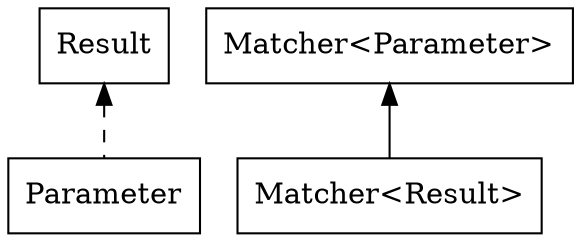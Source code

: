digraph G {
	node[shape=box];
	edge[dir=back];
	Result -> Parameter[style=dashed];
	mp[label="Matcher<Parameter>"];
	mr[label="Matcher<Result>"];
	mp -> mr;
}